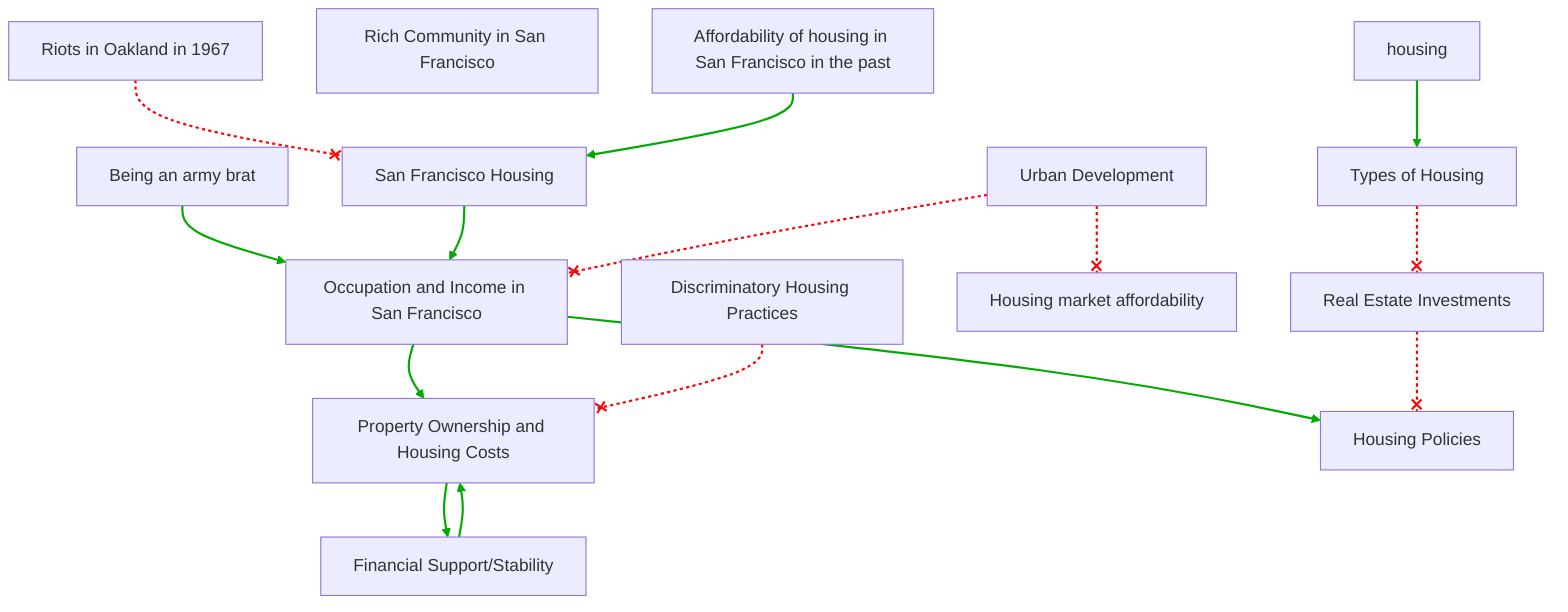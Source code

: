 flowchart TD
    n1[Occupation and Income in San Francisco]
    n3[Being an army brat]
    n5[San Francisco Housing]
    n9[Financial Support/Stability]
    n10[Property Ownership and Housing Costs]
    n11[Riots in Oakland in 1967]
    n13[Rich Community in San Francisco]
    n15[Discriminatory Housing Practices]
    n23[Affordability of housing in San Francisco in the past]
    n27[Urban Development]
    n28[Housing market affordability]
    n32[Housing Policies]
    n33[Real Estate Investments]
    n35[housing]
    n36[Types of Housing]
    n1 --> n10
    n1 --> n32
    n3 --> n1
    n5 --> n1
    n9 --> n10
    n10 --> n9
    n11 --x n5
    n15 --x n10
    n23 --> n5
    n27 --x n28
    n27 --x n1
    n33 --x n32
    n35 --> n36
    n36 --x n33
    linkStyle 0 stroke:#00AA00,stroke-width:2px
    linkStyle 1 stroke:#00AA00,stroke-width:2px
    linkStyle 2 stroke:#00AA00,stroke-width:2px
    linkStyle 3 stroke:#00AA00,stroke-width:2px
    linkStyle 4 stroke:#00AA00,stroke-width:2px
    linkStyle 5 stroke:#00AA00,stroke-width:2px
    linkStyle 6 stroke:#FF0000,stroke-dasharray:3,stroke-width:2px
    linkStyle 7 stroke:#FF0000,stroke-dasharray:3,stroke-width:2px
    linkStyle 8 stroke:#00AA00,stroke-width:2px
    linkStyle 9 stroke:#FF0000,stroke-dasharray:3,stroke-width:2px
    linkStyle 10 stroke:#FF0000,stroke-dasharray:3,stroke-width:2px
    linkStyle 11 stroke:#FF0000,stroke-dasharray:3,stroke-width:2px
    linkStyle 12 stroke:#00AA00,stroke-width:2px
    linkStyle 13 stroke:#FF0000,stroke-dasharray:3,stroke-width:2px